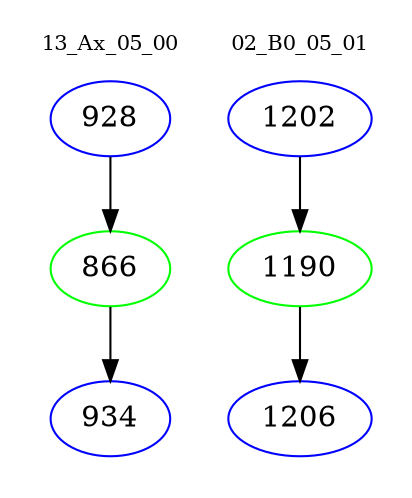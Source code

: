 digraph{
subgraph cluster_0 {
color = white
label = "13_Ax_05_00";
fontsize=10;
T0_928 [label="928", color="blue"]
T0_928 -> T0_866 [color="black"]
T0_866 [label="866", color="green"]
T0_866 -> T0_934 [color="black"]
T0_934 [label="934", color="blue"]
}
subgraph cluster_1 {
color = white
label = "02_B0_05_01";
fontsize=10;
T1_1202 [label="1202", color="blue"]
T1_1202 -> T1_1190 [color="black"]
T1_1190 [label="1190", color="green"]
T1_1190 -> T1_1206 [color="black"]
T1_1206 [label="1206", color="blue"]
}
}
